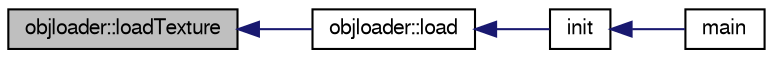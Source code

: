 digraph "objloader::loadTexture"
{
  bgcolor="transparent";
  edge [fontname="FreeSans",fontsize="10",labelfontname="FreeSans",labelfontsize="10"];
  node [fontname="FreeSans",fontsize="10",shape=record];
  rankdir="LR";
  Node1 [label="objloader::loadTexture",height=0.2,width=0.4,color="black", fillcolor="grey75", style="filled" fontcolor="black"];
  Node1 -> Node2 [dir="back",color="midnightblue",fontsize="10",style="solid",fontname="FreeSans"];
  Node2 [label="objloader::load",height=0.2,width=0.4,color="black",URL="$classobjloader.html#aab23e4e70b7a23e453a829116d9c84c0"];
  Node2 -> Node3 [dir="back",color="midnightblue",fontsize="10",style="solid",fontname="FreeSans"];
  Node3 [label="init",height=0.2,width=0.4,color="black",URL="$TestOpenGl_2TestOpenGl_2main_8cpp.html#a02fd73d861ef2e4aabb38c0c9ff82947"];
  Node3 -> Node4 [dir="back",color="midnightblue",fontsize="10",style="solid",fontname="FreeSans"];
  Node4 [label="main",height=0.2,width=0.4,color="black",URL="$TestOpenGl_2TestOpenGl_2main_8cpp.html#a3c04138a5bfe5d72780bb7e82a18e627"];
}
